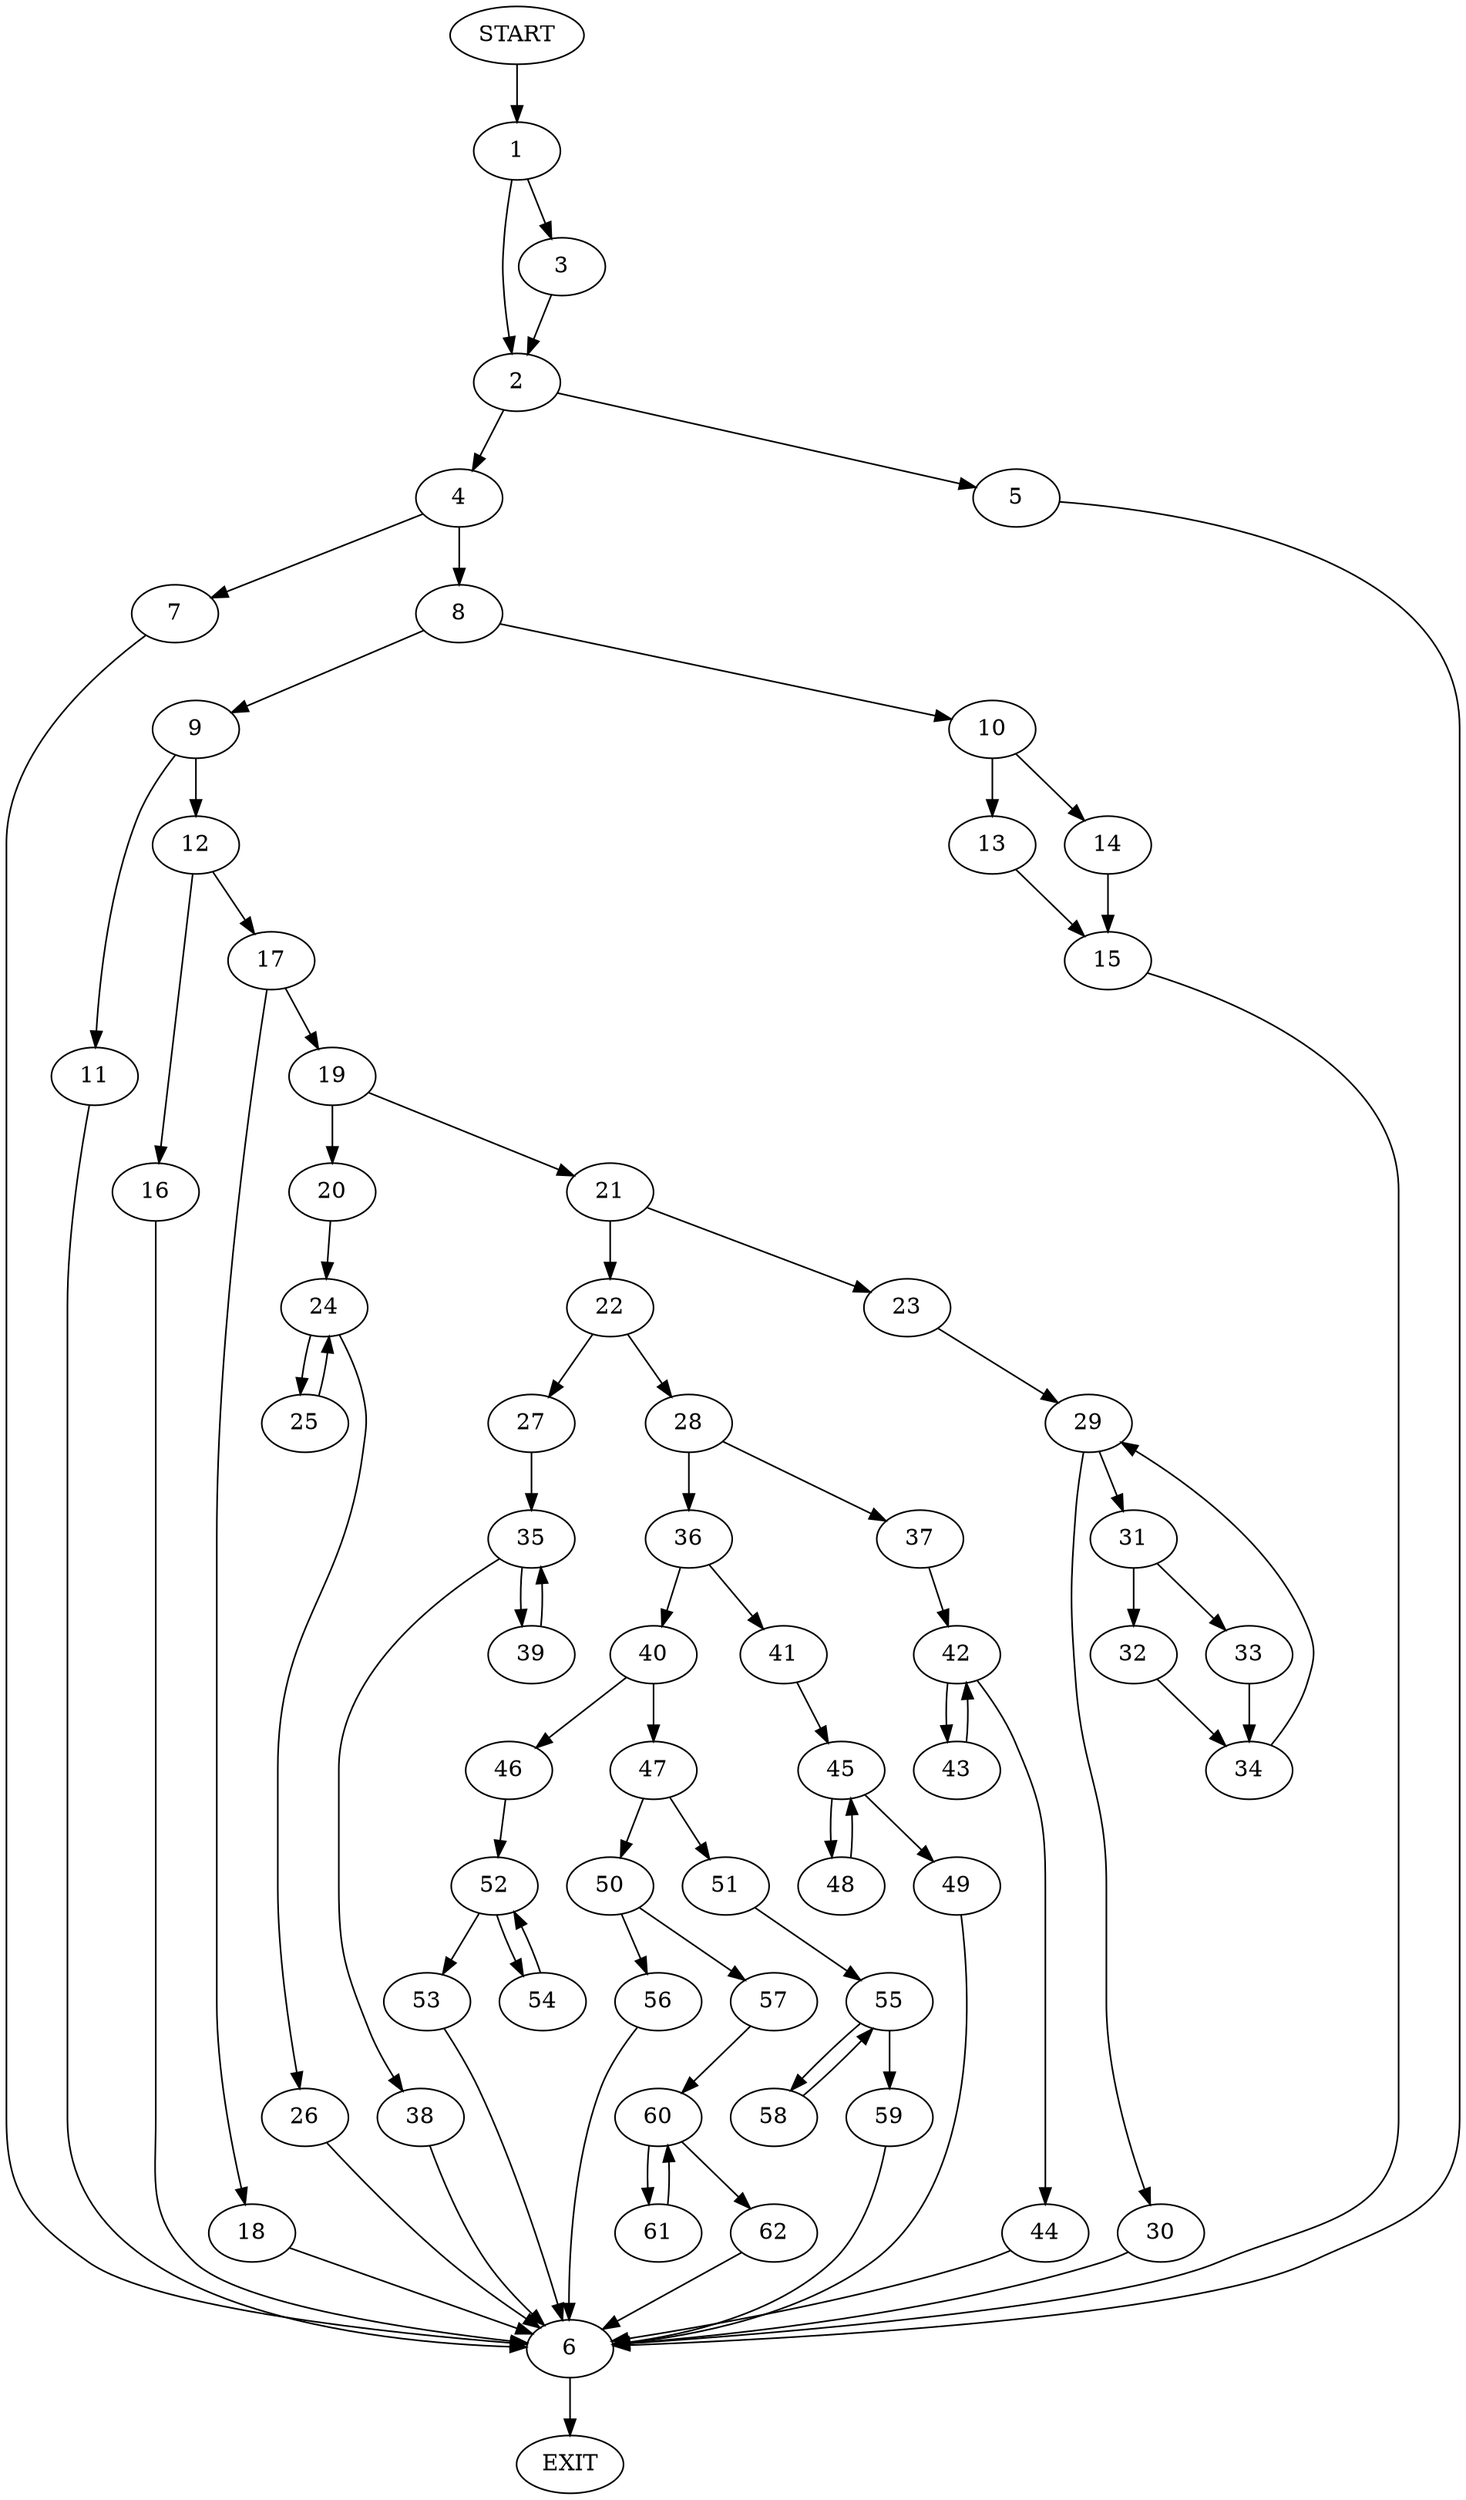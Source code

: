 digraph {
0 [label="START"]
63 [label="EXIT"]
0 -> 1
1 -> 2
1 -> 3
2 -> 4
2 -> 5
3 -> 2
5 -> 6
4 -> 7
4 -> 8
6 -> 63
7 -> 6
8 -> 9
8 -> 10
9 -> 11
9 -> 12
10 -> 13
10 -> 14
13 -> 15
14 -> 15
15 -> 6
12 -> 16
12 -> 17
11 -> 6
17 -> 18
17 -> 19
16 -> 6
18 -> 6
19 -> 20
19 -> 21
21 -> 22
21 -> 23
20 -> 24
24 -> 25
24 -> 26
25 -> 24
26 -> 6
22 -> 27
22 -> 28
23 -> 29
29 -> 30
29 -> 31
31 -> 32
31 -> 33
30 -> 6
33 -> 34
32 -> 34
34 -> 29
27 -> 35
28 -> 36
28 -> 37
35 -> 38
35 -> 39
38 -> 6
39 -> 35
36 -> 40
36 -> 41
37 -> 42
42 -> 43
42 -> 44
44 -> 6
43 -> 42
41 -> 45
40 -> 46
40 -> 47
45 -> 48
45 -> 49
48 -> 45
49 -> 6
47 -> 50
47 -> 51
46 -> 52
52 -> 53
52 -> 54
54 -> 52
53 -> 6
51 -> 55
50 -> 56
50 -> 57
55 -> 58
55 -> 59
59 -> 6
58 -> 55
57 -> 60
56 -> 6
60 -> 61
60 -> 62
62 -> 6
61 -> 60
}
